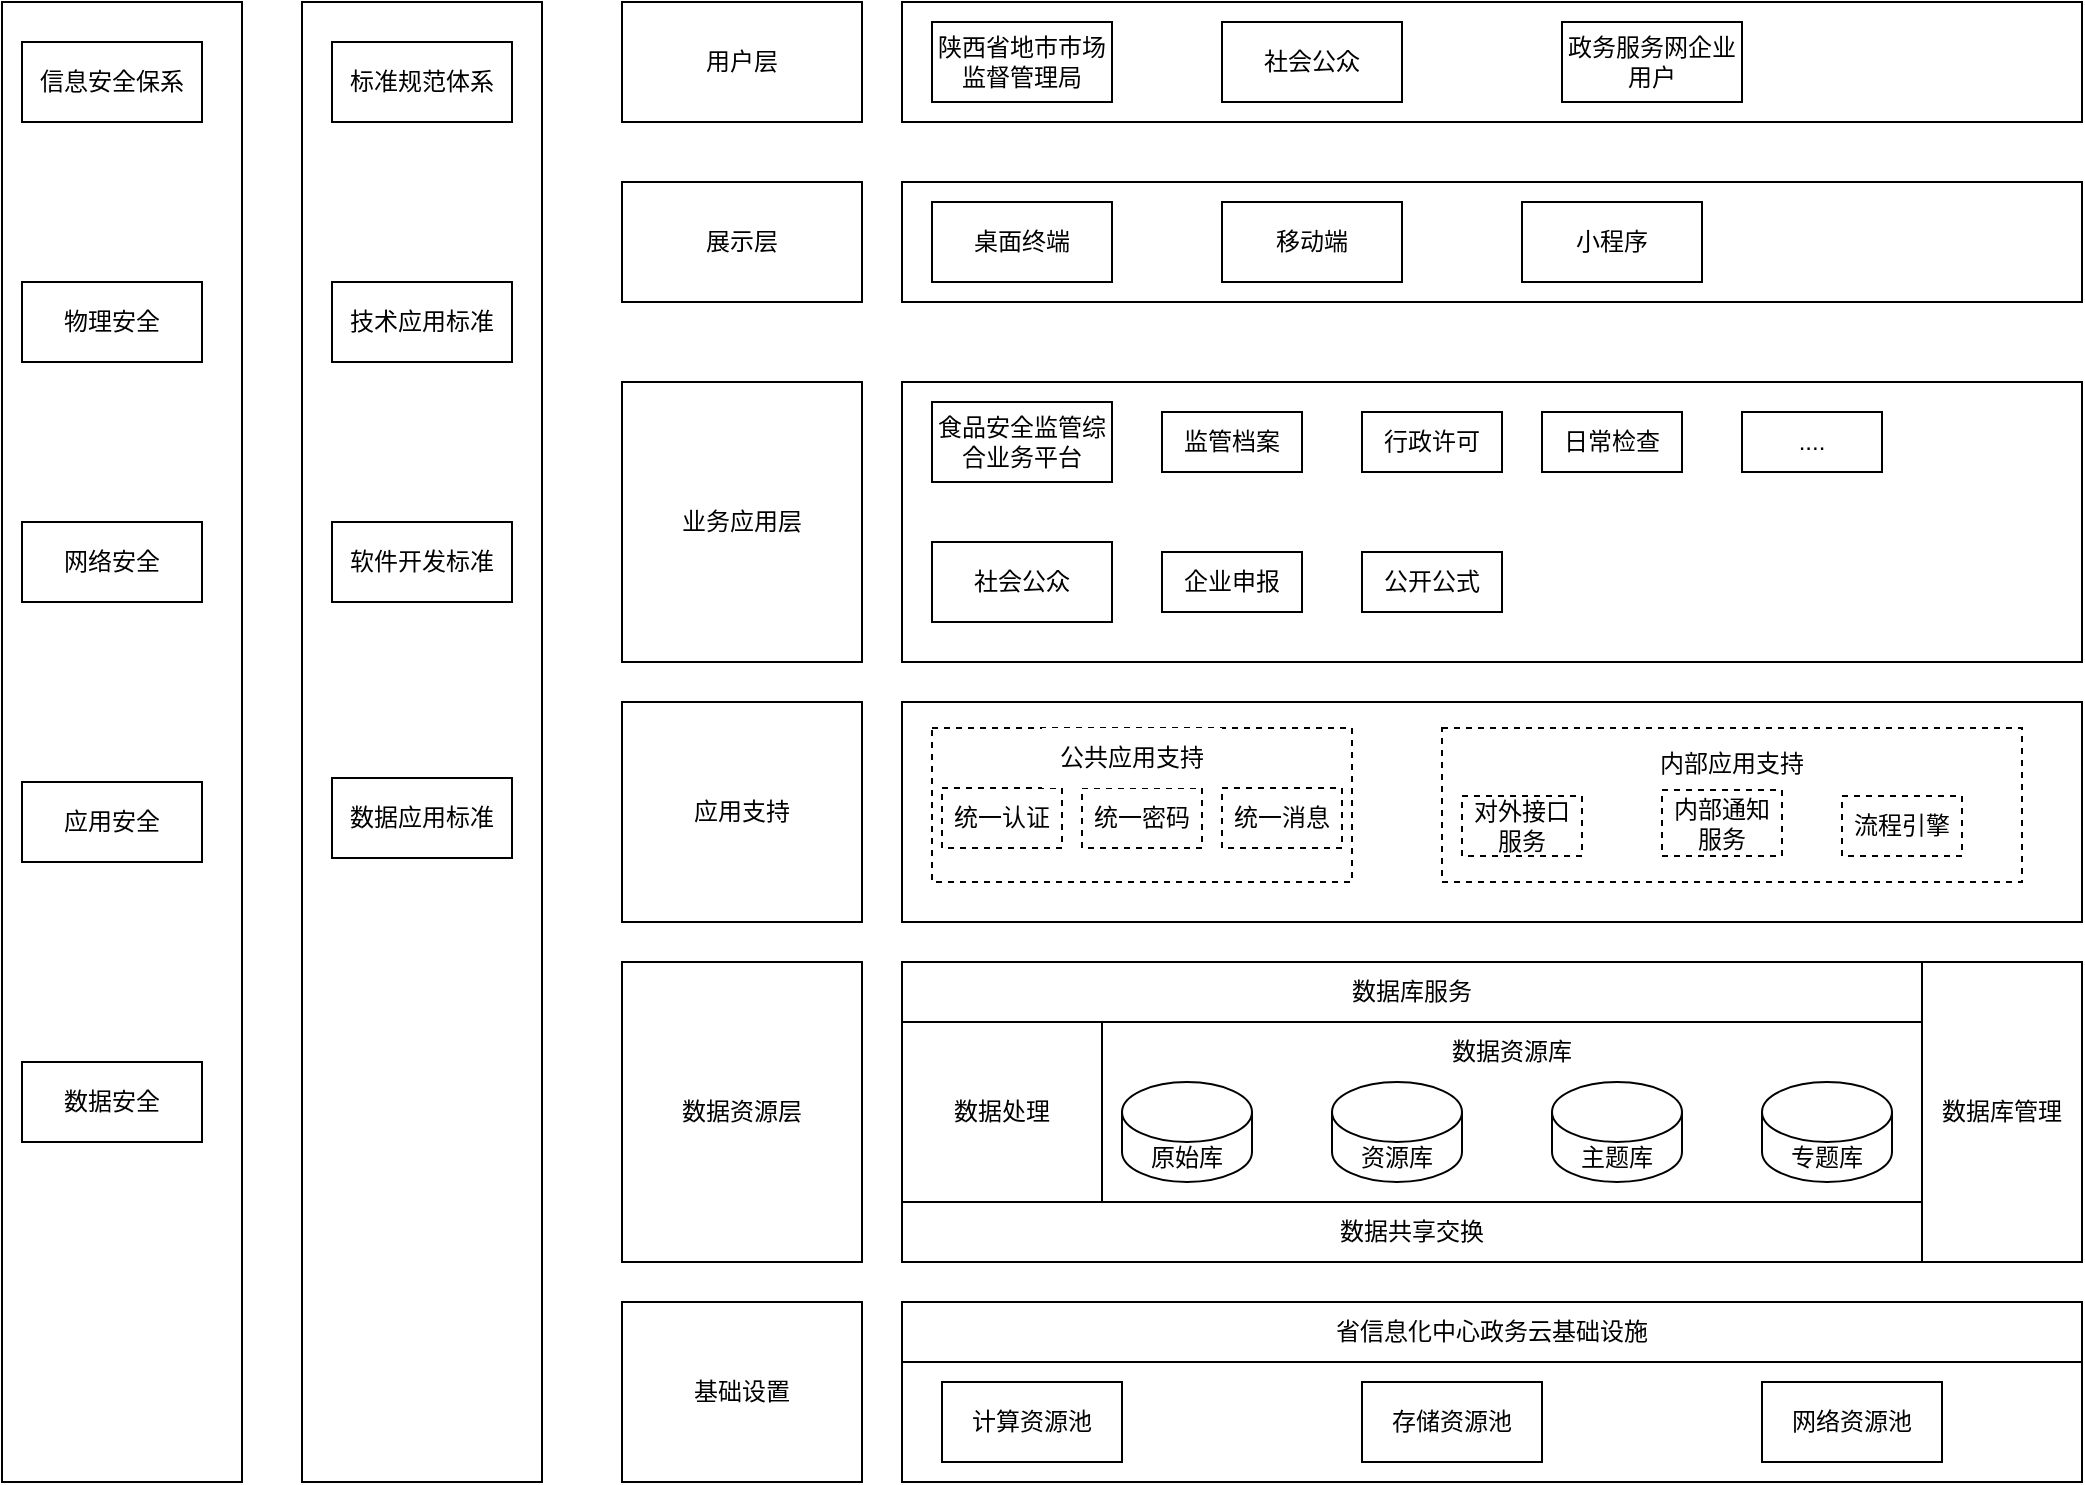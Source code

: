 <mxfile version="28.1.2">
  <diagram name="第 1 页" id="wDZdVGmIV7fFsDkJtxJL">
    <mxGraphModel dx="1378" dy="764" grid="1" gridSize="10" guides="1" tooltips="1" connect="1" arrows="1" fold="1" page="1" pageScale="1" pageWidth="827" pageHeight="1169" math="0" shadow="0">
      <root>
        <mxCell id="0" />
        <mxCell id="1" parent="0" />
        <mxCell id="Y4Li9s6K84bqWMvzu3gP-1" value="" style="rounded=0;whiteSpace=wrap;html=1;" vertex="1" parent="1">
          <mxGeometry x="20" y="30" width="120" height="740" as="geometry" />
        </mxCell>
        <mxCell id="Y4Li9s6K84bqWMvzu3gP-2" value="信息安全保系" style="rounded=0;whiteSpace=wrap;html=1;" vertex="1" parent="1">
          <mxGeometry x="30" y="50" width="90" height="40" as="geometry" />
        </mxCell>
        <mxCell id="Y4Li9s6K84bqWMvzu3gP-3" value="物理安全" style="rounded=0;whiteSpace=wrap;html=1;" vertex="1" parent="1">
          <mxGeometry x="30" y="170" width="90" height="40" as="geometry" />
        </mxCell>
        <mxCell id="Y4Li9s6K84bqWMvzu3gP-4" value="网络安全&lt;span style=&quot;color: rgba(0, 0, 0, 0); font-family: monospace; font-size: 0px; text-align: start; text-wrap-mode: nowrap;&quot;&gt;%3CmxGraphModel%3E%3Croot%3E%3CmxCell%20id%3D%220%22%2F%3E%3CmxCell%20id%3D%221%22%20parent%3D%220%22%2F%3E%3CmxCell%20id%3D%222%22%20value%3D%22%E7%89%A9%E7%90%86%E5%AE%89%E5%85%A8%22%20style%3D%22rounded%3D0%3BwhiteSpace%3Dwrap%3Bhtml%3D1%3B%22%20vertex%3D%221%22%20parent%3D%221%22%3E%3CmxGeometry%20x%3D%2250%22%20y%3D%22130%22%20width%3D%2290%22%20height%3D%2240%22%20as%3D%22geometry%22%2F%3E%3C%2FmxCell%3E%3C%2Froot%3E%3C%2FmxGraphModel%3E&lt;/span&gt;" style="rounded=0;whiteSpace=wrap;html=1;" vertex="1" parent="1">
          <mxGeometry x="30" y="290" width="90" height="40" as="geometry" />
        </mxCell>
        <mxCell id="Y4Li9s6K84bqWMvzu3gP-5" value="应用安全" style="rounded=0;whiteSpace=wrap;html=1;" vertex="1" parent="1">
          <mxGeometry x="30" y="420" width="90" height="40" as="geometry" />
        </mxCell>
        <mxCell id="Y4Li9s6K84bqWMvzu3gP-6" value="数据安全" style="rounded=0;whiteSpace=wrap;html=1;" vertex="1" parent="1">
          <mxGeometry x="30" y="560" width="90" height="40" as="geometry" />
        </mxCell>
        <mxCell id="Y4Li9s6K84bqWMvzu3gP-7" value="" style="rounded=0;whiteSpace=wrap;html=1;" vertex="1" parent="1">
          <mxGeometry x="170" y="30" width="120" height="740" as="geometry" />
        </mxCell>
        <mxCell id="Y4Li9s6K84bqWMvzu3gP-8" value="标准规范体系" style="rounded=0;whiteSpace=wrap;html=1;" vertex="1" parent="1">
          <mxGeometry x="185" y="50" width="90" height="40" as="geometry" />
        </mxCell>
        <mxCell id="Y4Li9s6K84bqWMvzu3gP-9" value="技术应用标准" style="rounded=0;whiteSpace=wrap;html=1;" vertex="1" parent="1">
          <mxGeometry x="185" y="170" width="90" height="40" as="geometry" />
        </mxCell>
        <mxCell id="Y4Li9s6K84bqWMvzu3gP-10" value="软件开发标准" style="rounded=0;whiteSpace=wrap;html=1;" vertex="1" parent="1">
          <mxGeometry x="185" y="290" width="90" height="40" as="geometry" />
        </mxCell>
        <mxCell id="Y4Li9s6K84bqWMvzu3gP-11" value="数据应用标准" style="rounded=0;whiteSpace=wrap;html=1;" vertex="1" parent="1">
          <mxGeometry x="185" y="418" width="90" height="40" as="geometry" />
        </mxCell>
        <mxCell id="Y4Li9s6K84bqWMvzu3gP-12" value="用户层" style="rounded=0;whiteSpace=wrap;html=1;" vertex="1" parent="1">
          <mxGeometry x="330" y="30" width="120" height="60" as="geometry" />
        </mxCell>
        <mxCell id="Y4Li9s6K84bqWMvzu3gP-13" value="" style="rounded=0;whiteSpace=wrap;html=1;" vertex="1" parent="1">
          <mxGeometry x="470" y="30" width="590" height="60" as="geometry" />
        </mxCell>
        <mxCell id="Y4Li9s6K84bqWMvzu3gP-14" value="陕西省地市市场监督管理局" style="rounded=0;whiteSpace=wrap;html=1;" vertex="1" parent="1">
          <mxGeometry x="485" y="40" width="90" height="40" as="geometry" />
        </mxCell>
        <mxCell id="Y4Li9s6K84bqWMvzu3gP-15" value="社会公众" style="rounded=0;whiteSpace=wrap;html=1;" vertex="1" parent="1">
          <mxGeometry x="630" y="40" width="90" height="40" as="geometry" />
        </mxCell>
        <mxCell id="Y4Li9s6K84bqWMvzu3gP-16" value="政务服务网企业用户" style="rounded=0;whiteSpace=wrap;html=1;" vertex="1" parent="1">
          <mxGeometry x="800" y="40" width="90" height="40" as="geometry" />
        </mxCell>
        <mxCell id="Y4Li9s6K84bqWMvzu3gP-17" value="展示层" style="rounded=0;whiteSpace=wrap;html=1;" vertex="1" parent="1">
          <mxGeometry x="330" y="120" width="120" height="60" as="geometry" />
        </mxCell>
        <mxCell id="Y4Li9s6K84bqWMvzu3gP-18" value="" style="rounded=0;whiteSpace=wrap;html=1;" vertex="1" parent="1">
          <mxGeometry x="470" y="120" width="590" height="60" as="geometry" />
        </mxCell>
        <mxCell id="Y4Li9s6K84bqWMvzu3gP-19" value="桌面终端" style="rounded=0;whiteSpace=wrap;html=1;" vertex="1" parent="1">
          <mxGeometry x="485" y="130" width="90" height="40" as="geometry" />
        </mxCell>
        <mxCell id="Y4Li9s6K84bqWMvzu3gP-20" value="移动端" style="rounded=0;whiteSpace=wrap;html=1;" vertex="1" parent="1">
          <mxGeometry x="630" y="130" width="90" height="40" as="geometry" />
        </mxCell>
        <mxCell id="Y4Li9s6K84bqWMvzu3gP-21" value="业务应用层" style="rounded=0;whiteSpace=wrap;html=1;" vertex="1" parent="1">
          <mxGeometry x="330" y="220" width="120" height="140" as="geometry" />
        </mxCell>
        <mxCell id="Y4Li9s6K84bqWMvzu3gP-22" value="" style="rounded=0;whiteSpace=wrap;html=1;" vertex="1" parent="1">
          <mxGeometry x="470" y="220" width="590" height="140" as="geometry" />
        </mxCell>
        <mxCell id="Y4Li9s6K84bqWMvzu3gP-23" value="食品安全监管综合业务平台" style="rounded=0;whiteSpace=wrap;html=1;" vertex="1" parent="1">
          <mxGeometry x="485" y="230" width="90" height="40" as="geometry" />
        </mxCell>
        <mxCell id="Y4Li9s6K84bqWMvzu3gP-24" value="社会公众" style="rounded=0;whiteSpace=wrap;html=1;" vertex="1" parent="1">
          <mxGeometry x="485" y="300" width="90" height="40" as="geometry" />
        </mxCell>
        <mxCell id="Y4Li9s6K84bqWMvzu3gP-25" value="小程序" style="rounded=0;whiteSpace=wrap;html=1;" vertex="1" parent="1">
          <mxGeometry x="780" y="130" width="90" height="40" as="geometry" />
        </mxCell>
        <mxCell id="Y4Li9s6K84bqWMvzu3gP-26" value="监管档案" style="rounded=0;whiteSpace=wrap;html=1;" vertex="1" parent="1">
          <mxGeometry x="600" y="235" width="70" height="30" as="geometry" />
        </mxCell>
        <mxCell id="Y4Li9s6K84bqWMvzu3gP-27" value="行政许可" style="rounded=0;whiteSpace=wrap;html=1;" vertex="1" parent="1">
          <mxGeometry x="700" y="235" width="70" height="30" as="geometry" />
        </mxCell>
        <mxCell id="Y4Li9s6K84bqWMvzu3gP-28" value="日常检查" style="rounded=0;whiteSpace=wrap;html=1;" vertex="1" parent="1">
          <mxGeometry x="790" y="235" width="70" height="30" as="geometry" />
        </mxCell>
        <mxCell id="Y4Li9s6K84bqWMvzu3gP-29" value="...." style="rounded=0;whiteSpace=wrap;html=1;" vertex="1" parent="1">
          <mxGeometry x="890" y="235" width="70" height="30" as="geometry" />
        </mxCell>
        <mxCell id="Y4Li9s6K84bqWMvzu3gP-30" value="企业申报" style="rounded=0;whiteSpace=wrap;html=1;" vertex="1" parent="1">
          <mxGeometry x="600" y="305" width="70" height="30" as="geometry" />
        </mxCell>
        <mxCell id="Y4Li9s6K84bqWMvzu3gP-31" value="公开公式" style="rounded=0;whiteSpace=wrap;html=1;" vertex="1" parent="1">
          <mxGeometry x="700" y="305" width="70" height="30" as="geometry" />
        </mxCell>
        <mxCell id="Y4Li9s6K84bqWMvzu3gP-32" value="应用支持" style="rounded=0;whiteSpace=wrap;html=1;" vertex="1" parent="1">
          <mxGeometry x="330" y="380" width="120" height="110" as="geometry" />
        </mxCell>
        <mxCell id="Y4Li9s6K84bqWMvzu3gP-33" value="" style="rounded=0;whiteSpace=wrap;html=1;" vertex="1" parent="1">
          <mxGeometry x="470" y="380" width="590" height="110" as="geometry" />
        </mxCell>
        <mxCell id="Y4Li9s6K84bqWMvzu3gP-34" value="" style="rounded=0;whiteSpace=wrap;html=1;dashed=1;" vertex="1" parent="1">
          <mxGeometry x="485" y="393" width="210" height="77" as="geometry" />
        </mxCell>
        <mxCell id="Y4Li9s6K84bqWMvzu3gP-35" value="统一认证" style="rounded=0;whiteSpace=wrap;html=1;dashed=1;" vertex="1" parent="1">
          <mxGeometry x="490" y="423" width="60" height="30" as="geometry" />
        </mxCell>
        <mxCell id="Y4Li9s6K84bqWMvzu3gP-36" value="统一密码" style="rounded=0;whiteSpace=wrap;html=1;dashed=1;" vertex="1" parent="1">
          <mxGeometry x="560" y="423" width="60" height="30" as="geometry" />
        </mxCell>
        <mxCell id="Y4Li9s6K84bqWMvzu3gP-37" value="统一消息" style="rounded=0;whiteSpace=wrap;html=1;dashed=1;" vertex="1" parent="1">
          <mxGeometry x="630" y="423" width="60" height="30" as="geometry" />
        </mxCell>
        <mxCell id="Y4Li9s6K84bqWMvzu3gP-38" value="公共应用支持" style="rounded=0;whiteSpace=wrap;html=1;dashed=1;strokeColor=none;" vertex="1" parent="1">
          <mxGeometry x="540" y="393" width="90" height="30" as="geometry" />
        </mxCell>
        <mxCell id="Y4Li9s6K84bqWMvzu3gP-39" value="" style="rounded=0;whiteSpace=wrap;html=1;dashed=1;" vertex="1" parent="1">
          <mxGeometry x="740" y="393" width="290" height="77" as="geometry" />
        </mxCell>
        <mxCell id="Y4Li9s6K84bqWMvzu3gP-40" value="内部应用支持" style="rounded=0;whiteSpace=wrap;html=1;dashed=1;strokeColor=none;" vertex="1" parent="1">
          <mxGeometry x="840" y="396" width="90" height="30" as="geometry" />
        </mxCell>
        <mxCell id="Y4Li9s6K84bqWMvzu3gP-41" value="对外接口服务" style="rounded=0;whiteSpace=wrap;html=1;dashed=1;" vertex="1" parent="1">
          <mxGeometry x="750" y="427" width="60" height="30" as="geometry" />
        </mxCell>
        <mxCell id="Y4Li9s6K84bqWMvzu3gP-42" value="内部通知服务" style="rounded=0;whiteSpace=wrap;html=1;dashed=1;" vertex="1" parent="1">
          <mxGeometry x="850" y="424" width="60" height="33" as="geometry" />
        </mxCell>
        <mxCell id="Y4Li9s6K84bqWMvzu3gP-43" value="流程引擎" style="rounded=0;whiteSpace=wrap;html=1;dashed=1;" vertex="1" parent="1">
          <mxGeometry x="940" y="427" width="60" height="30" as="geometry" />
        </mxCell>
        <mxCell id="Y4Li9s6K84bqWMvzu3gP-44" value="数据资源层" style="rounded=0;whiteSpace=wrap;html=1;" vertex="1" parent="1">
          <mxGeometry x="330" y="510" width="120" height="150" as="geometry" />
        </mxCell>
        <mxCell id="Y4Li9s6K84bqWMvzu3gP-45" value="数据库管理" style="rounded=0;whiteSpace=wrap;html=1;" vertex="1" parent="1">
          <mxGeometry x="980" y="510" width="80" height="150" as="geometry" />
        </mxCell>
        <mxCell id="Y4Li9s6K84bqWMvzu3gP-46" value="数据处理" style="rounded=0;whiteSpace=wrap;html=1;" vertex="1" parent="1">
          <mxGeometry x="470" y="540" width="100" height="90" as="geometry" />
        </mxCell>
        <mxCell id="Y4Li9s6K84bqWMvzu3gP-47" value="数据共享交换" style="rounded=0;whiteSpace=wrap;html=1;" vertex="1" parent="1">
          <mxGeometry x="470" y="630" width="510" height="30" as="geometry" />
        </mxCell>
        <mxCell id="Y4Li9s6K84bqWMvzu3gP-48" value="" style="rounded=0;whiteSpace=wrap;html=1;" vertex="1" parent="1">
          <mxGeometry x="570" y="540" width="410" height="90" as="geometry" />
        </mxCell>
        <mxCell id="Y4Li9s6K84bqWMvzu3gP-49" value="原始库" style="shape=cylinder3;whiteSpace=wrap;html=1;boundedLbl=1;backgroundOutline=1;size=15;" vertex="1" parent="1">
          <mxGeometry x="580" y="570" width="65" height="50" as="geometry" />
        </mxCell>
        <mxCell id="Y4Li9s6K84bqWMvzu3gP-50" value="资源库" style="shape=cylinder3;whiteSpace=wrap;html=1;boundedLbl=1;backgroundOutline=1;size=15;" vertex="1" parent="1">
          <mxGeometry x="685" y="570" width="65" height="50" as="geometry" />
        </mxCell>
        <mxCell id="Y4Li9s6K84bqWMvzu3gP-51" value="主题库" style="shape=cylinder3;whiteSpace=wrap;html=1;boundedLbl=1;backgroundOutline=1;size=15;" vertex="1" parent="1">
          <mxGeometry x="795" y="570" width="65" height="50" as="geometry" />
        </mxCell>
        <mxCell id="Y4Li9s6K84bqWMvzu3gP-52" value="专题库" style="shape=cylinder3;whiteSpace=wrap;html=1;boundedLbl=1;backgroundOutline=1;size=15;" vertex="1" parent="1">
          <mxGeometry x="900" y="570" width="65" height="50" as="geometry" />
        </mxCell>
        <mxCell id="Y4Li9s6K84bqWMvzu3gP-53" value="数据资源库" style="rounded=0;whiteSpace=wrap;html=1;dashed=1;strokeColor=none;" vertex="1" parent="1">
          <mxGeometry x="730" y="540" width="90" height="30" as="geometry" />
        </mxCell>
        <mxCell id="Y4Li9s6K84bqWMvzu3gP-54" value="数据库服务" style="rounded=0;whiteSpace=wrap;html=1;" vertex="1" parent="1">
          <mxGeometry x="470" y="510" width="510" height="30" as="geometry" />
        </mxCell>
        <mxCell id="Y4Li9s6K84bqWMvzu3gP-55" value="基础设置" style="rounded=0;whiteSpace=wrap;html=1;" vertex="1" parent="1">
          <mxGeometry x="330" y="680" width="120" height="90" as="geometry" />
        </mxCell>
        <mxCell id="Y4Li9s6K84bqWMvzu3gP-56" value="省信息化中心政务云基础设施" style="rounded=0;whiteSpace=wrap;html=1;" vertex="1" parent="1">
          <mxGeometry x="470" y="680" width="590" height="30" as="geometry" />
        </mxCell>
        <mxCell id="Y4Li9s6K84bqWMvzu3gP-57" value="" style="rounded=0;whiteSpace=wrap;html=1;" vertex="1" parent="1">
          <mxGeometry x="470" y="710" width="590" height="60" as="geometry" />
        </mxCell>
        <mxCell id="Y4Li9s6K84bqWMvzu3gP-58" value="计算资源池" style="rounded=0;whiteSpace=wrap;html=1;" vertex="1" parent="1">
          <mxGeometry x="490" y="720" width="90" height="40" as="geometry" />
        </mxCell>
        <mxCell id="Y4Li9s6K84bqWMvzu3gP-59" value="存储资源池" style="rounded=0;whiteSpace=wrap;html=1;" vertex="1" parent="1">
          <mxGeometry x="700" y="720" width="90" height="40" as="geometry" />
        </mxCell>
        <mxCell id="Y4Li9s6K84bqWMvzu3gP-60" value="网络资源池" style="rounded=0;whiteSpace=wrap;html=1;" vertex="1" parent="1">
          <mxGeometry x="900" y="720" width="90" height="40" as="geometry" />
        </mxCell>
      </root>
    </mxGraphModel>
  </diagram>
</mxfile>
